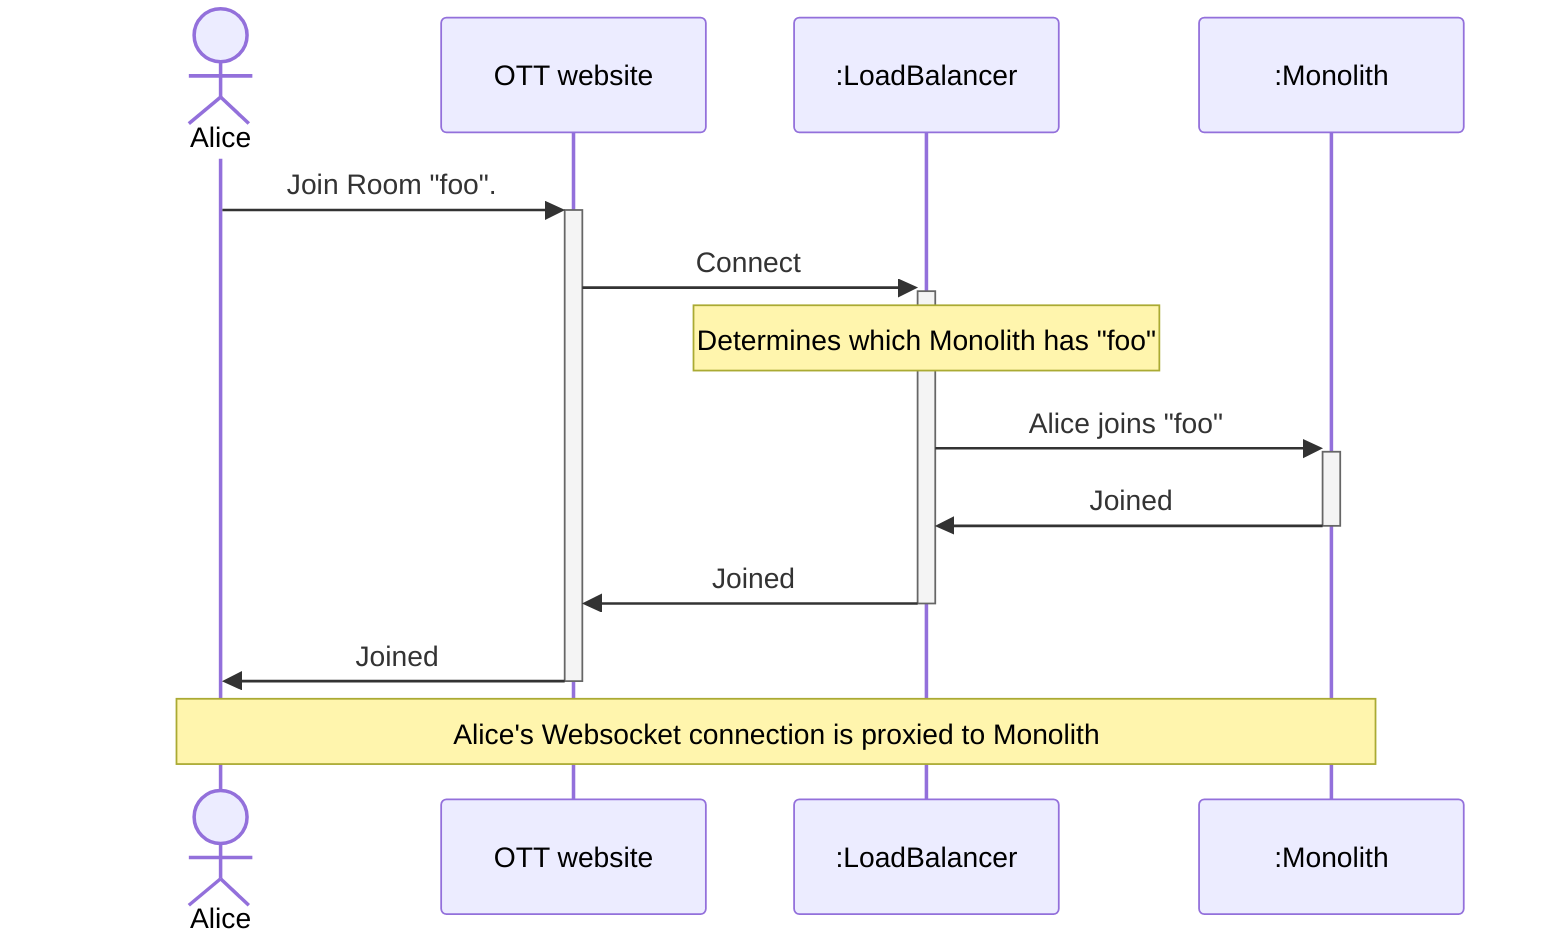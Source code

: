 sequenceDiagram
    actor Alice
    participant OTT as OTT website
    participant L as :LoadBalancer
    participant N as :Monolith
    Alice->>+OTT: Join Room "foo".
    OTT->>+L: Connect
    Note over L: Determines which Monolith has "foo"
    L->>+N: Alice joins "foo"
    N->>-L: Joined
    L->>-OTT: Joined
    OTT->>-Alice: Joined
    Note over Alice,N: Alice's Websocket connection is proxied to Monolith